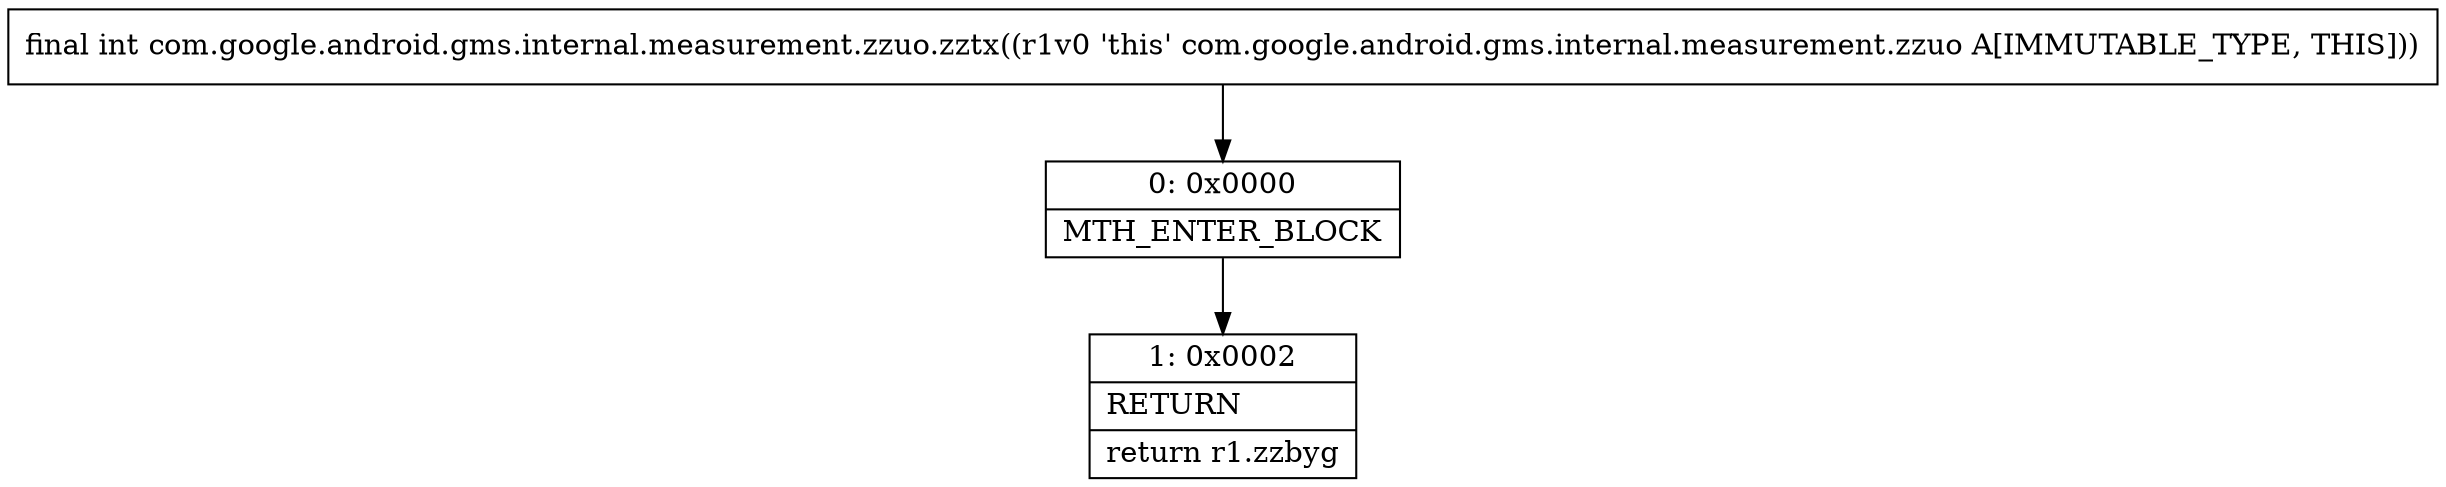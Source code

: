 digraph "CFG forcom.google.android.gms.internal.measurement.zzuo.zztx()I" {
Node_0 [shape=record,label="{0\:\ 0x0000|MTH_ENTER_BLOCK\l}"];
Node_1 [shape=record,label="{1\:\ 0x0002|RETURN\l|return r1.zzbyg\l}"];
MethodNode[shape=record,label="{final int com.google.android.gms.internal.measurement.zzuo.zztx((r1v0 'this' com.google.android.gms.internal.measurement.zzuo A[IMMUTABLE_TYPE, THIS])) }"];
MethodNode -> Node_0;
Node_0 -> Node_1;
}

